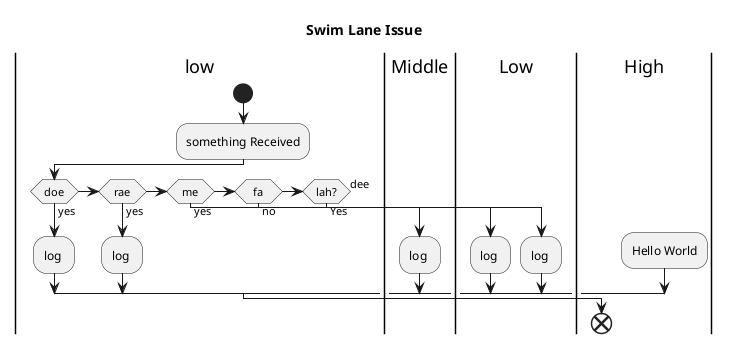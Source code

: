 {
  "sha1": "rxubeg2dyhew86nq5eovfbaqfqbryu5",
  "insertion": {
    "when": "2024-06-04T17:28:44.406Z",
    "url": "https://forum.plantuml.net/11184/ifelse-and-swimlanes-seems-to-break-logic",
    "user": "plantuml@gmail.com"
  }
}
@startuml
skinparam monochrome true
title Swim Lane Issue
|low|
start
:something Received;
if (doe) then (yes)
    :log ;
elseif (rae) then (yes)
    :log ;
elseif (me) then (yes)
|Middle|
    :log ;
elseif (fa) then (no)
|Low|
    :log ;
elseif (lah?) then (Yes)
    :log ;
else (dee)
|High|
    :Hello World;
endif
end
@enduml

